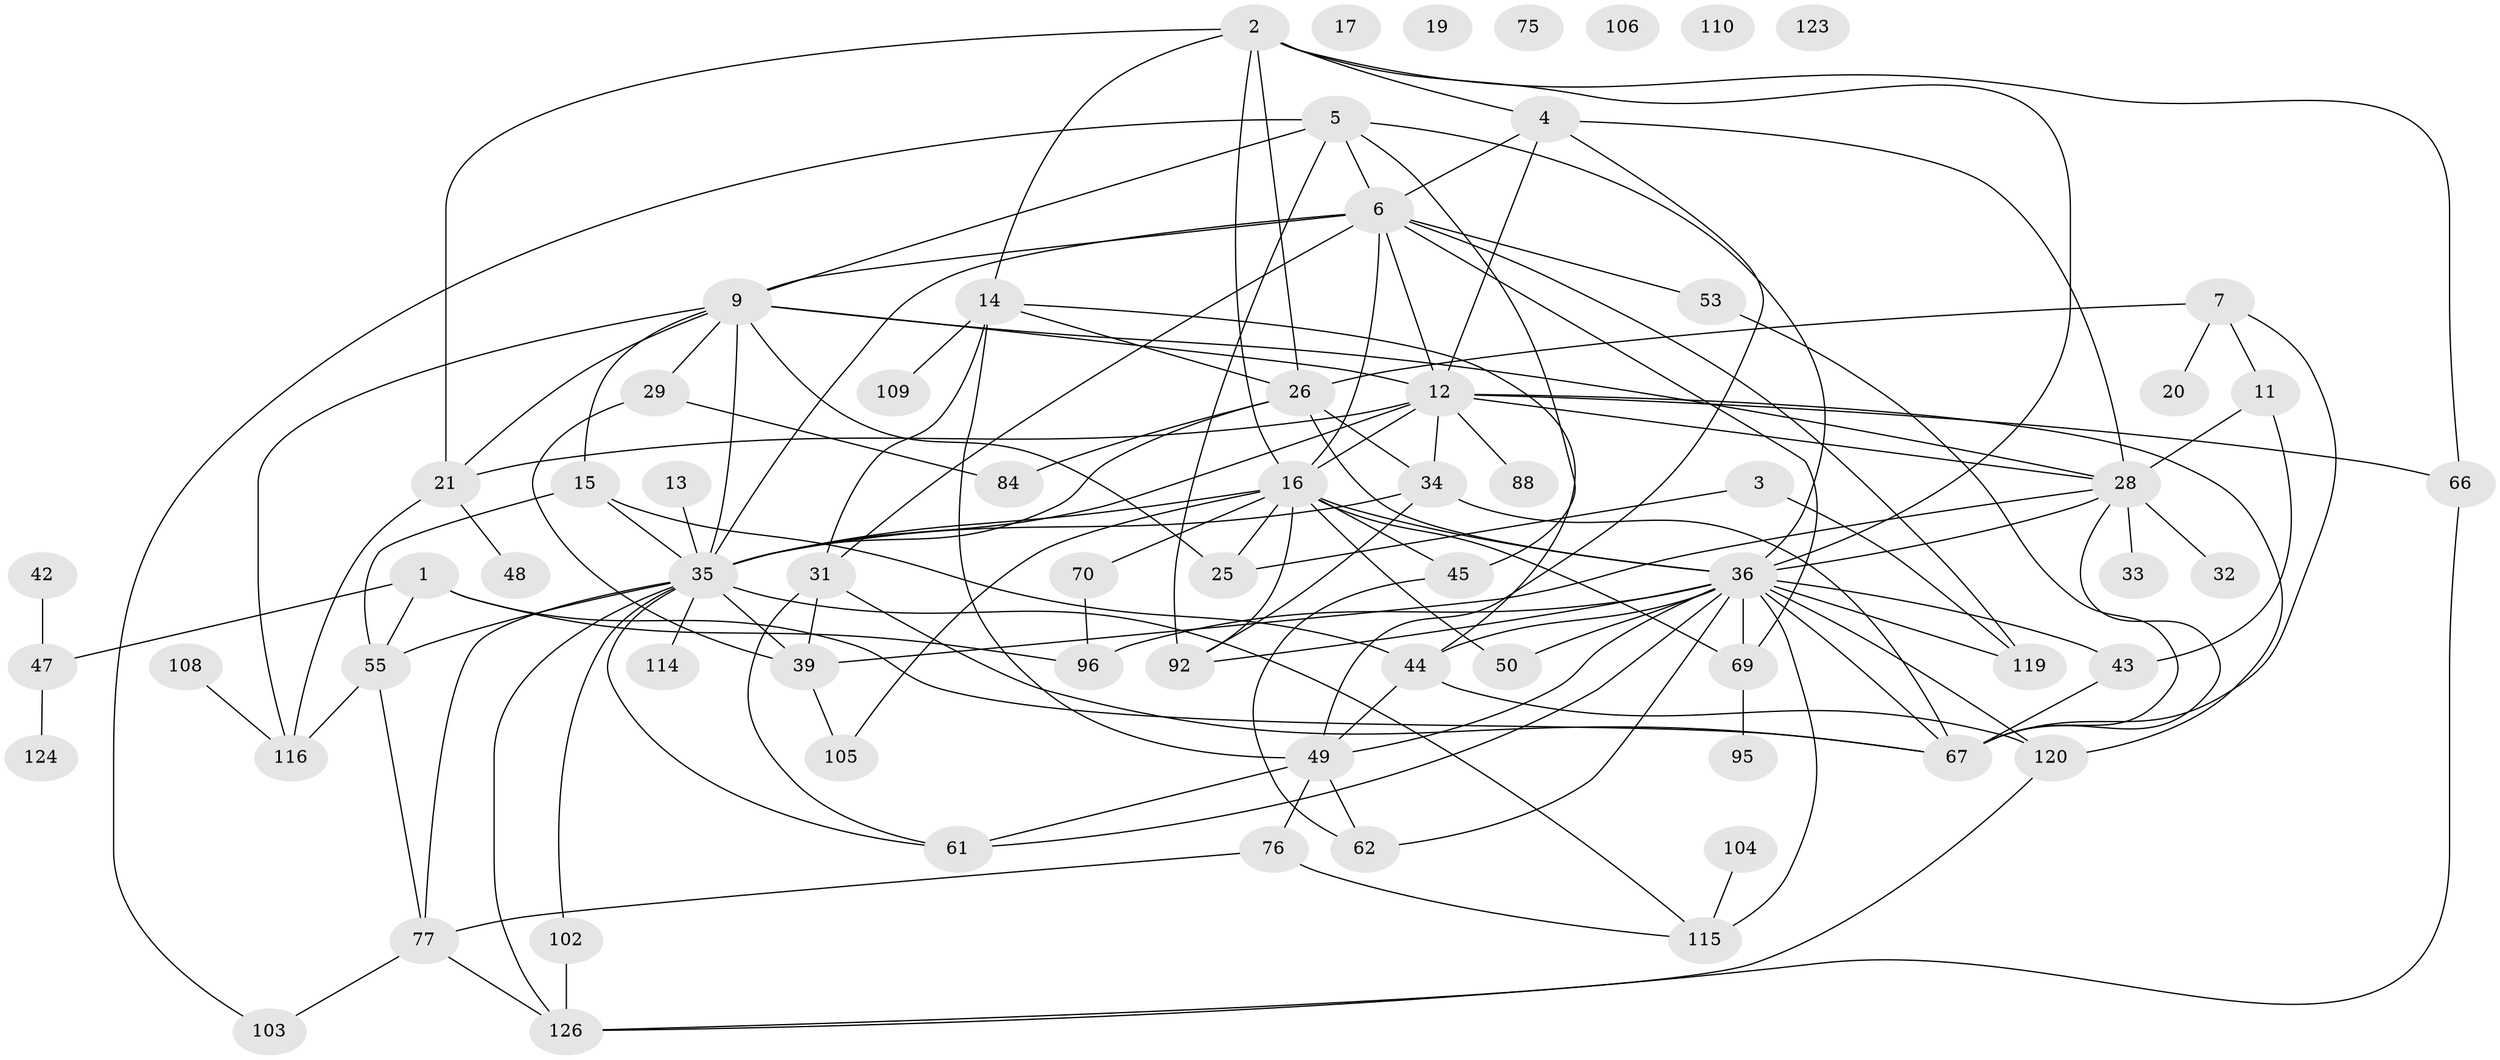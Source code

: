 // original degree distribution, {2: 0.21739130434782608, 4: 0.2246376811594203, 3: 0.2246376811594203, 7: 0.021739130434782608, 1: 0.13043478260869565, 6: 0.043478260869565216, 0: 0.043478260869565216, 5: 0.08695652173913043, 8: 0.007246376811594203}
// Generated by graph-tools (version 1.1) at 2025/12/03/09/25 04:12:53]
// undirected, 69 vertices, 135 edges
graph export_dot {
graph [start="1"]
  node [color=gray90,style=filled];
  1 [super="+40"];
  2 [super="+80+10+18"];
  3 [super="+24+46"];
  4 [super="+52"];
  5 [super="+8+129+37"];
  6 [super="+74+131"];
  7 [super="+60"];
  9 [super="+38"];
  11 [super="+63"];
  12 [super="+22+30+23"];
  13;
  14 [super="+89"];
  15 [super="+41"];
  16 [super="+59+27"];
  17;
  19;
  20;
  21 [super="+82+112"];
  25;
  26 [super="+107"];
  28 [super="+73+136+51"];
  29 [super="+83"];
  31 [super="+90+78"];
  32;
  33;
  34 [super="+100"];
  35 [super="+93+65"];
  36 [super="+57+58"];
  39 [super="+130"];
  42;
  43;
  44 [super="+134"];
  45 [super="+101"];
  47 [super="+64"];
  48;
  49 [super="+56"];
  50;
  53;
  55;
  61;
  62;
  66;
  67 [super="+86+117"];
  69 [super="+135+85"];
  70;
  75;
  76;
  77 [super="+125"];
  84;
  88;
  92 [super="+113"];
  95;
  96 [super="+111"];
  102;
  103;
  104;
  105;
  106;
  108;
  109;
  110;
  114;
  115;
  116;
  119;
  120;
  123;
  124;
  126;
  1 -- 67;
  1 -- 96;
  1 -- 55;
  1 -- 47;
  2 -- 66;
  2 -- 26;
  2 -- 16;
  2 -- 4;
  2 -- 14;
  2 -- 36;
  2 -- 21;
  3 -- 25;
  3 -- 119;
  4 -- 6;
  4 -- 12 [weight=2];
  4 -- 28;
  4 -- 49;
  5 -- 45;
  5 -- 103;
  5 -- 9;
  5 -- 92;
  5 -- 36;
  5 -- 6;
  6 -- 31;
  6 -- 69;
  6 -- 9;
  6 -- 53;
  6 -- 119;
  6 -- 12 [weight=2];
  6 -- 35;
  6 -- 16;
  7 -- 26;
  7 -- 67;
  7 -- 20;
  7 -- 11;
  9 -- 12;
  9 -- 29;
  9 -- 116;
  9 -- 21;
  9 -- 28;
  9 -- 25;
  9 -- 15;
  9 -- 35;
  11 -- 43;
  11 -- 28;
  12 -- 120;
  12 -- 28;
  12 -- 88;
  12 -- 66;
  12 -- 16 [weight=2];
  12 -- 34;
  12 -- 35;
  12 -- 21 [weight=3];
  13 -- 35;
  14 -- 49;
  14 -- 26;
  14 -- 44;
  14 -- 109;
  14 -- 31;
  15 -- 55;
  15 -- 44;
  15 -- 35;
  16 -- 105;
  16 -- 36;
  16 -- 70;
  16 -- 25;
  16 -- 92;
  16 -- 50;
  16 -- 69;
  16 -- 45;
  16 -- 35;
  21 -- 48;
  21 -- 116;
  26 -- 35;
  26 -- 84;
  26 -- 36;
  26 -- 34;
  28 -- 39;
  28 -- 67;
  28 -- 36;
  28 -- 32;
  28 -- 33;
  29 -- 84;
  29 -- 39;
  31 -- 67;
  31 -- 61;
  31 -- 39;
  34 -- 92;
  34 -- 35;
  34 -- 67 [weight=2];
  35 -- 61;
  35 -- 39;
  35 -- 102;
  35 -- 77;
  35 -- 114;
  35 -- 115;
  35 -- 55;
  35 -- 126;
  36 -- 44;
  36 -- 115;
  36 -- 96;
  36 -- 43;
  36 -- 92;
  36 -- 119;
  36 -- 120;
  36 -- 49;
  36 -- 50;
  36 -- 67;
  36 -- 69;
  36 -- 61;
  36 -- 62;
  39 -- 105;
  42 -- 47;
  43 -- 67;
  44 -- 120;
  44 -- 49;
  45 -- 62;
  47 -- 124;
  49 -- 61;
  49 -- 62;
  49 -- 76;
  53 -- 67;
  55 -- 116;
  55 -- 77;
  66 -- 126;
  69 -- 95;
  70 -- 96;
  76 -- 115;
  76 -- 77;
  77 -- 103;
  77 -- 126;
  102 -- 126;
  104 -- 115;
  108 -- 116;
  120 -- 126;
}
